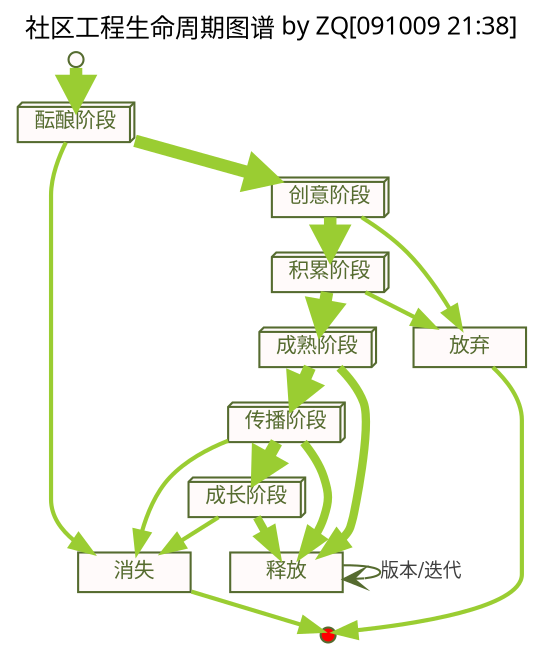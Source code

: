 digraph G {
/*图片生成命令:: need:: apt-get install graphviz-cairo
$ dot -Tpng:cairo eb-flow_v9.09.3.dot -o eb-flow.png
       size="20,15",
*/
    graph [label="社区工程生命周期图谱 by ZQ[091009 21:38]",
        labeljust="l",labelloc="t",
        fontsize=12.0,
        fontname="VeraSansYuanTi-Regular.ttf",        
        center=1, 
        ranksep=0.2,
        ratio=compress,
        rankdir=TB,
        ];

    node[fontsize=10.0,
        style=filled,fillcolor=snow,
        color=darkolivegreen,fontcolor=darkolivegreen,
        height=0.1,
        shape=plaintext,
        ];
    /*dir=both,color=yellowgreen,*/
    edge [fontsize=9.0,
        fontcolor=gray25,
        color=gray30,
		arrowhead=vee,
		arrowtail=none,
        ];

    /*图元声明
    */
    start       [label="开始",shape=point];
    end         [label="关闭",shape=point,fillcolor=red];
    brew        [label="酝酿阶段",shape=box3d];
    design      [label="创意阶段",shape=box3d];
    stuff       [label="积累阶段",shape=box3d];
    useful      [label="成熟阶段",shape=box3d];
    spread      [label="传播阶段",shape=box3d];
    growing     [label="成长阶段",shape=box3d];
    
    published   [label="释放",shape=box];
    losted      [label="消失",shape=box];
    canceled    [label="放弃",shape=box];

    

    /*流程关系
    */
    start->brew->design->stuff->useful->spread->growing  [color=yellowgreen,arrowhead=normal,style="setlinewidth(6)"];
    useful->published [color=yellowgreen,arrowhead=normal,style="setlinewidth(4)"];
    spread->published [color=yellowgreen,arrowhead=normal,style="setlinewidth(4)"];
    growing->published [color=yellowgreen,arrowhead=normal,style="setlinewidth(4)"];
    published->published [label="版本/迭代",color=darkolivegreen,];
    
        brew->losted->end   [color=yellowgreen,arrowhead=normal,style="setlinewidth(2)"];
        design->canceled    [color=yellowgreen,arrowhead=normal,style="setlinewidth(2)"];
        stuff->canceled     [color=yellowgreen,arrowhead=normal,style="setlinewidth(2)"];

        spread->losted    [color=yellowgreen,arrowhead=normal,style="setlinewidth(2)"];
        growing->losted    [color=yellowgreen,arrowhead=normal,style="setlinewidth(2)"];
            canceled->end       [color=yellowgreen,arrowhead=normal,style="setlinewidth(2)"];
}

